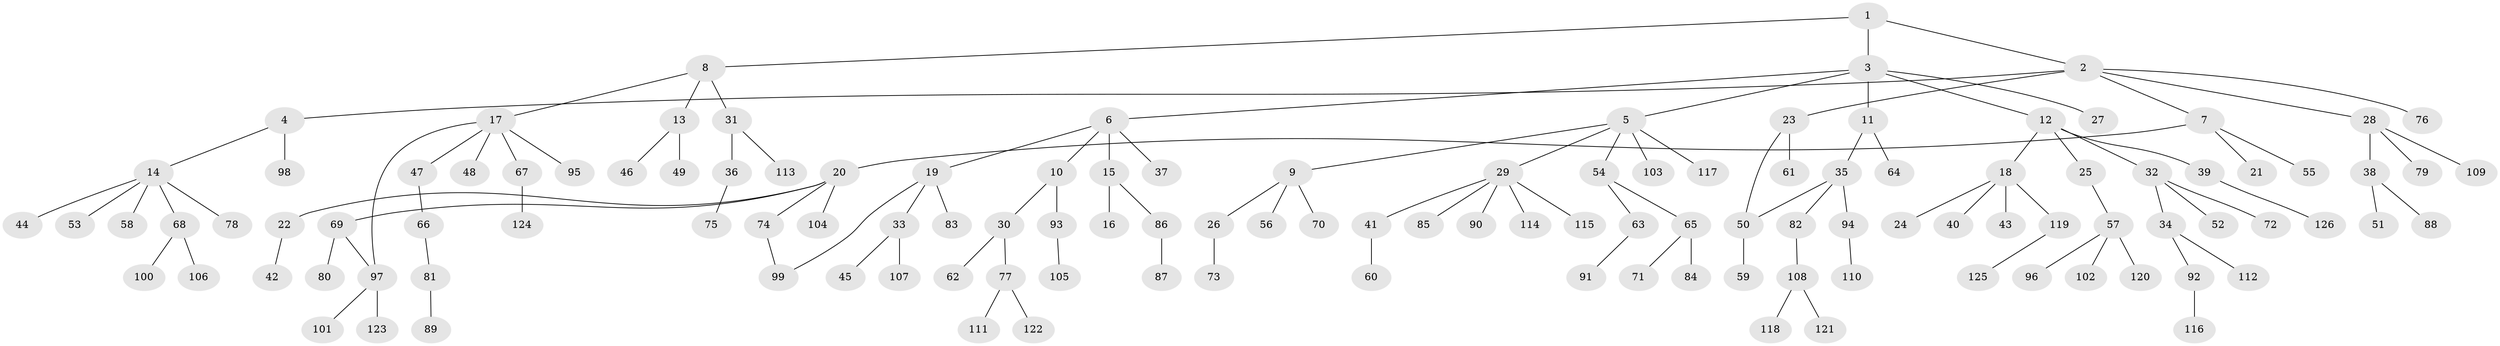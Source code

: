 // Generated by graph-tools (version 1.1) at 2025/41/03/09/25 04:41:06]
// undirected, 126 vertices, 128 edges
graph export_dot {
graph [start="1"]
  node [color=gray90,style=filled];
  1;
  2;
  3;
  4;
  5;
  6;
  7;
  8;
  9;
  10;
  11;
  12;
  13;
  14;
  15;
  16;
  17;
  18;
  19;
  20;
  21;
  22;
  23;
  24;
  25;
  26;
  27;
  28;
  29;
  30;
  31;
  32;
  33;
  34;
  35;
  36;
  37;
  38;
  39;
  40;
  41;
  42;
  43;
  44;
  45;
  46;
  47;
  48;
  49;
  50;
  51;
  52;
  53;
  54;
  55;
  56;
  57;
  58;
  59;
  60;
  61;
  62;
  63;
  64;
  65;
  66;
  67;
  68;
  69;
  70;
  71;
  72;
  73;
  74;
  75;
  76;
  77;
  78;
  79;
  80;
  81;
  82;
  83;
  84;
  85;
  86;
  87;
  88;
  89;
  90;
  91;
  92;
  93;
  94;
  95;
  96;
  97;
  98;
  99;
  100;
  101;
  102;
  103;
  104;
  105;
  106;
  107;
  108;
  109;
  110;
  111;
  112;
  113;
  114;
  115;
  116;
  117;
  118;
  119;
  120;
  121;
  122;
  123;
  124;
  125;
  126;
  1 -- 2;
  1 -- 3;
  1 -- 8;
  2 -- 4;
  2 -- 7;
  2 -- 23;
  2 -- 28;
  2 -- 76;
  3 -- 5;
  3 -- 6;
  3 -- 11;
  3 -- 12;
  3 -- 27;
  4 -- 14;
  4 -- 98;
  5 -- 9;
  5 -- 29;
  5 -- 54;
  5 -- 103;
  5 -- 117;
  6 -- 10;
  6 -- 15;
  6 -- 19;
  6 -- 37;
  7 -- 20;
  7 -- 21;
  7 -- 55;
  8 -- 13;
  8 -- 17;
  8 -- 31;
  9 -- 26;
  9 -- 56;
  9 -- 70;
  10 -- 30;
  10 -- 93;
  11 -- 35;
  11 -- 64;
  12 -- 18;
  12 -- 25;
  12 -- 32;
  12 -- 39;
  13 -- 46;
  13 -- 49;
  14 -- 44;
  14 -- 53;
  14 -- 58;
  14 -- 68;
  14 -- 78;
  15 -- 16;
  15 -- 86;
  17 -- 47;
  17 -- 48;
  17 -- 67;
  17 -- 95;
  17 -- 97;
  18 -- 24;
  18 -- 40;
  18 -- 43;
  18 -- 119;
  19 -- 33;
  19 -- 83;
  19 -- 99;
  20 -- 22;
  20 -- 69;
  20 -- 74;
  20 -- 104;
  22 -- 42;
  23 -- 50;
  23 -- 61;
  25 -- 57;
  26 -- 73;
  28 -- 38;
  28 -- 79;
  28 -- 109;
  29 -- 41;
  29 -- 85;
  29 -- 90;
  29 -- 114;
  29 -- 115;
  30 -- 62;
  30 -- 77;
  31 -- 36;
  31 -- 113;
  32 -- 34;
  32 -- 52;
  32 -- 72;
  33 -- 45;
  33 -- 107;
  34 -- 92;
  34 -- 112;
  35 -- 82;
  35 -- 94;
  35 -- 50;
  36 -- 75;
  38 -- 51;
  38 -- 88;
  39 -- 126;
  41 -- 60;
  47 -- 66;
  50 -- 59;
  54 -- 63;
  54 -- 65;
  57 -- 96;
  57 -- 102;
  57 -- 120;
  63 -- 91;
  65 -- 71;
  65 -- 84;
  66 -- 81;
  67 -- 124;
  68 -- 100;
  68 -- 106;
  69 -- 80;
  69 -- 97;
  74 -- 99;
  77 -- 111;
  77 -- 122;
  81 -- 89;
  82 -- 108;
  86 -- 87;
  92 -- 116;
  93 -- 105;
  94 -- 110;
  97 -- 101;
  97 -- 123;
  108 -- 118;
  108 -- 121;
  119 -- 125;
}
